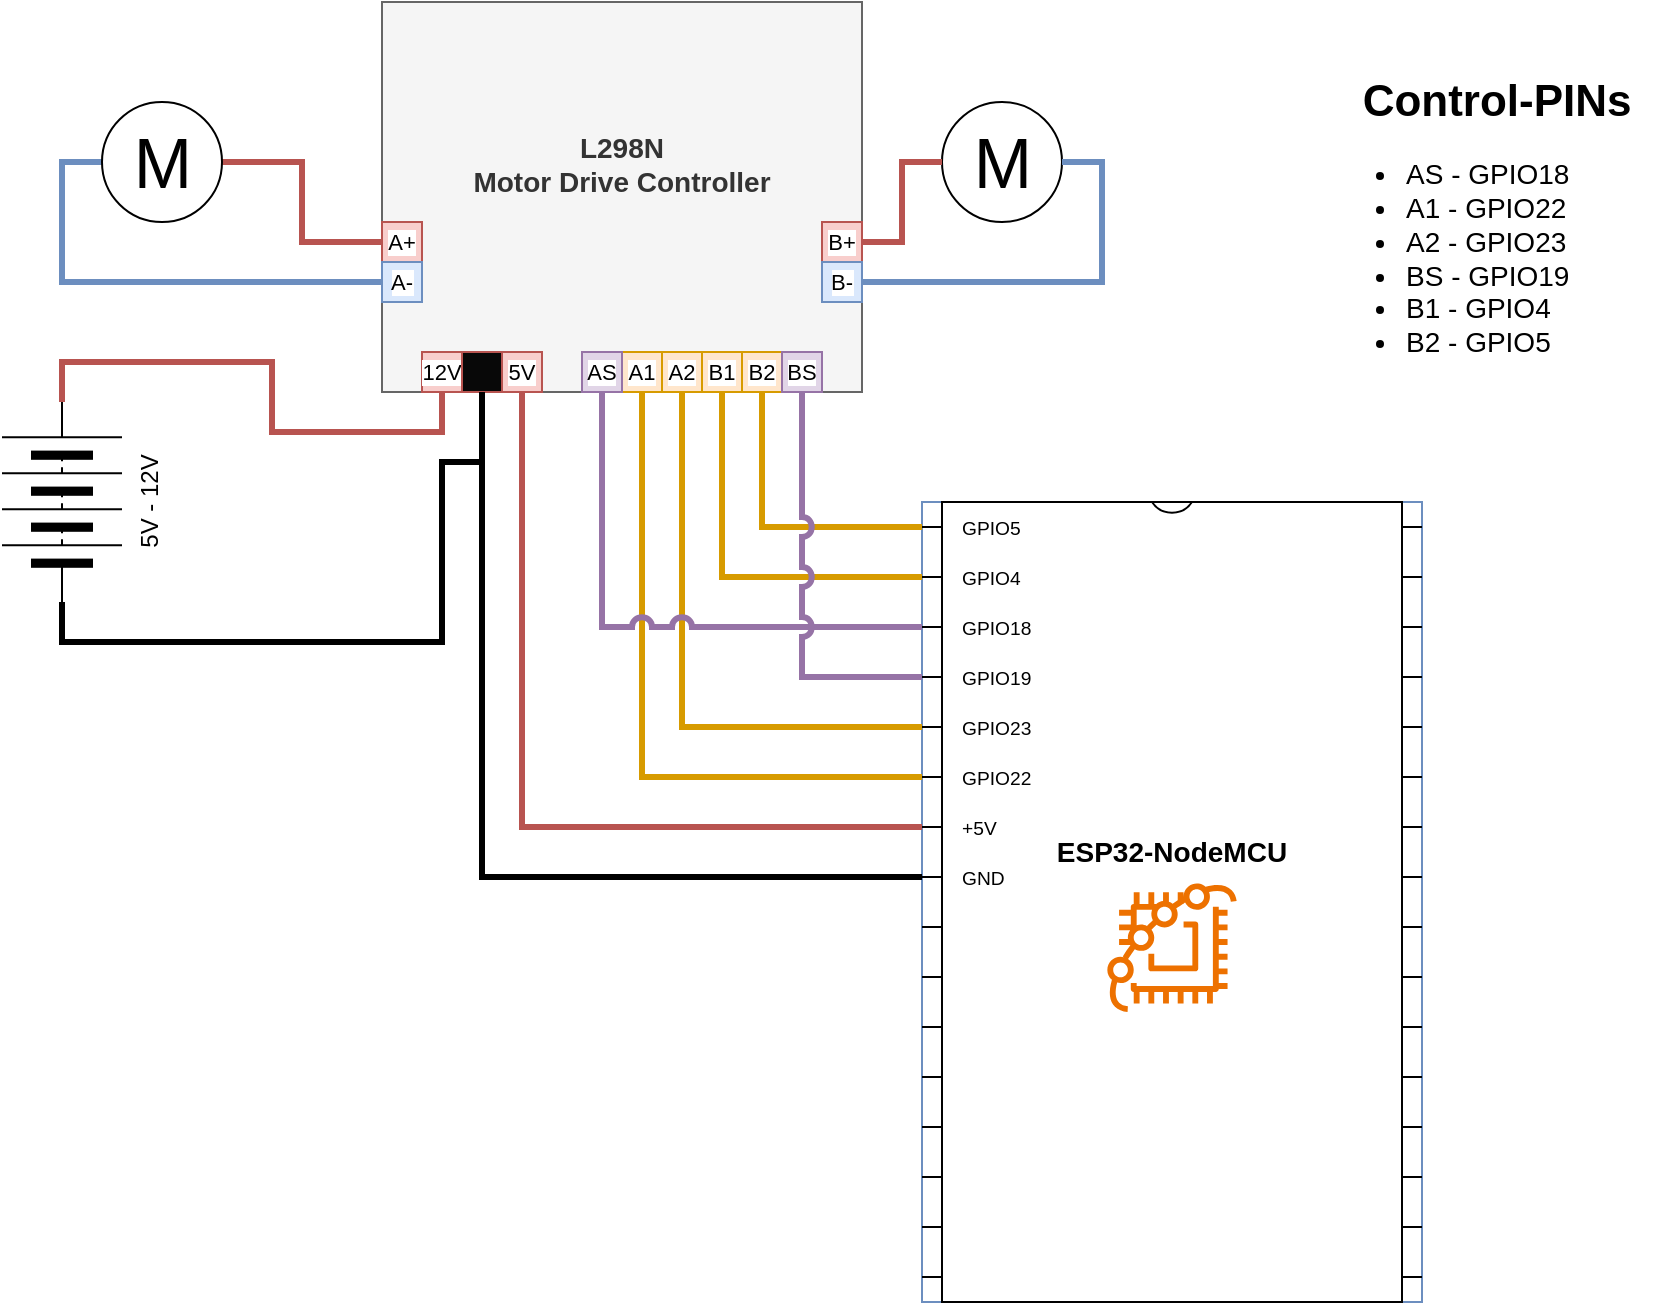 <mxfile version="24.7.17">
  <diagram name="Page-1" id="16e2658f-23c8-b752-8be9-c03fbebb8bbe">
    <mxGraphModel dx="1232" dy="1187" grid="1" gridSize="10" guides="1" tooltips="1" connect="1" arrows="1" fold="1" page="1" pageScale="1" pageWidth="1100" pageHeight="850" background="none" math="0" shadow="0">
      <root>
        <mxCell id="0" />
        <mxCell id="1" parent="0" />
        <mxCell id="GLSl7IZd2Jmq9ypKJ_qu-27" style="edgeStyle=orthogonalEdgeStyle;shape=connector;rounded=0;orthogonalLoop=1;jettySize=auto;html=1;exitX=1;exitY=0.5;exitDx=0;exitDy=0;entryX=0.5;entryY=1;entryDx=0;entryDy=0;strokeColor=#b85450;align=center;verticalAlign=middle;fontFamily=Helvetica;fontSize=11;fontColor=default;labelBackgroundColor=default;endArrow=none;endFill=0;strokeWidth=3;fillColor=#f8cecc;" edge="1" parent="1" source="GLSl7IZd2Jmq9ypKJ_qu-1" target="GLSl7IZd2Jmq9ypKJ_qu-24">
          <mxGeometry relative="1" as="geometry" />
        </mxCell>
        <mxCell id="GLSl7IZd2Jmq9ypKJ_qu-39" style="edgeStyle=orthogonalEdgeStyle;shape=connector;rounded=0;orthogonalLoop=1;jettySize=auto;html=1;exitX=0;exitY=0.5;exitDx=0;exitDy=0;entryX=0.5;entryY=1;entryDx=0;entryDy=0;strokeColor=default;align=center;verticalAlign=middle;fontFamily=Helvetica;fontSize=11;fontColor=default;labelBackgroundColor=default;endArrow=none;endFill=0;strokeWidth=3;" edge="1" parent="1" source="GLSl7IZd2Jmq9ypKJ_qu-1" target="GLSl7IZd2Jmq9ypKJ_qu-25">
          <mxGeometry relative="1" as="geometry">
            <Array as="points">
              <mxPoint x="80" y="480" />
              <mxPoint x="270" y="480" />
              <mxPoint x="270" y="390" />
              <mxPoint x="290" y="390" />
            </Array>
          </mxGeometry>
        </mxCell>
        <mxCell id="GLSl7IZd2Jmq9ypKJ_qu-1" value="5V - 12V" style="pointerEvents=1;verticalLabelPosition=bottom;shadow=0;dashed=0;align=center;html=1;verticalAlign=top;shape=mxgraph.electrical.miscellaneous.batteryStack;flipV=1;rotation=-90;" vertex="1" parent="1">
          <mxGeometry x="30" y="380" width="100" height="60" as="geometry" />
        </mxCell>
        <mxCell id="GLSl7IZd2Jmq9ypKJ_qu-20" style="edgeStyle=orthogonalEdgeStyle;shape=connector;rounded=0;orthogonalLoop=1;jettySize=auto;html=1;exitX=1;exitY=0.5;exitDx=0;exitDy=0;entryX=0;entryY=0.5;entryDx=0;entryDy=0;strokeColor=#b85450;align=center;verticalAlign=middle;fontFamily=Helvetica;fontSize=11;fontColor=default;labelBackgroundColor=default;endArrow=none;endFill=0;strokeWidth=3;fillColor=#f8cecc;" edge="1" parent="1" source="rHC-V5FlD3QcIV5QtM0p-1" target="GLSl7IZd2Jmq9ypKJ_qu-16">
          <mxGeometry relative="1" as="geometry" />
        </mxCell>
        <mxCell id="GLSl7IZd2Jmq9ypKJ_qu-21" style="edgeStyle=orthogonalEdgeStyle;shape=connector;rounded=0;orthogonalLoop=1;jettySize=auto;html=1;exitX=0;exitY=0.5;exitDx=0;exitDy=0;entryX=0;entryY=0.5;entryDx=0;entryDy=0;strokeColor=#6c8ebf;align=center;verticalAlign=middle;fontFamily=Helvetica;fontSize=11;fontColor=default;labelBackgroundColor=default;endArrow=none;endFill=0;strokeWidth=3;fillColor=#dae8fc;" edge="1" parent="1" source="rHC-V5FlD3QcIV5QtM0p-1" target="GLSl7IZd2Jmq9ypKJ_qu-17">
          <mxGeometry relative="1" as="geometry" />
        </mxCell>
        <mxCell id="rHC-V5FlD3QcIV5QtM0p-1" value="M" style="verticalLabelPosition=middle;shadow=0;dashed=0;align=center;html=1;verticalAlign=middle;strokeWidth=1;shape=ellipse;aspect=fixed;fontSize=35;rotation=0;container=0;" parent="1" vertex="1">
          <mxGeometry x="100" y="210" width="60" height="60" as="geometry" />
        </mxCell>
        <mxCell id="GLSl7IZd2Jmq9ypKJ_qu-5" value="&lt;b style=&quot;font-size: 14px;&quot;&gt;&lt;font style=&quot;font-size: 14px;&quot;&gt;L298N&lt;/font&gt;&lt;/b&gt;&lt;div style=&quot;font-size: 14px;&quot;&gt;&lt;b style=&quot;&quot;&gt;&lt;font style=&quot;font-size: 14px;&quot;&gt;Motor Drive Controller&lt;/font&gt;&lt;/b&gt;&lt;/div&gt;&lt;div style=&quot;font-size: 14px;&quot;&gt;&lt;b style=&quot;&quot;&gt;&lt;font style=&quot;font-size: 14px;&quot;&gt;&lt;br&gt;&lt;/font&gt;&lt;/b&gt;&lt;/div&gt;&lt;div style=&quot;font-size: 14px;&quot;&gt;&lt;b style=&quot;&quot;&gt;&lt;font style=&quot;font-size: 14px;&quot;&gt;&lt;br&gt;&lt;/font&gt;&lt;/b&gt;&lt;/div&gt;" style="rounded=0;whiteSpace=wrap;html=1;fillColor=#f5f5f5;strokeColor=#666666;fontColor=#333333;" vertex="1" parent="1">
          <mxGeometry x="240" y="160" width="240" height="195" as="geometry" />
        </mxCell>
        <mxCell id="GLSl7IZd2Jmq9ypKJ_qu-7" value="" style="group;fillColor=none;strokeColor=#6c8ebf;fillStyle=auto;gradientColor=none;glass=0;rounded=0;shadow=0;" vertex="1" connectable="0" parent="1">
          <mxGeometry x="510" y="410" width="250" height="400" as="geometry" />
        </mxCell>
        <mxCell id="rHC-V5FlD3QcIV5QtM0p-12" value="&lt;b&gt;&lt;font style=&quot;font-size: 14px;&quot;&gt;ESP32-NodeMCU&lt;/font&gt;&lt;/b&gt;&lt;div&gt;&lt;b&gt;&lt;font style=&quot;font-size: 14px;&quot;&gt;&lt;br&gt;&lt;/font&gt;&lt;/b&gt;&lt;/div&gt;&lt;div&gt;&lt;b&gt;&lt;font style=&quot;font-size: 14px;&quot;&gt;&lt;br&gt;&lt;/font&gt;&lt;/b&gt;&lt;/div&gt;&lt;div&gt;&lt;b&gt;&lt;font style=&quot;font-size: 14px;&quot;&gt;&lt;br&gt;&lt;/font&gt;&lt;/b&gt;&lt;/div&gt;" style="shadow=0;dashed=0;align=center;html=1;strokeWidth=1;shape=mxgraph.electrical.logic_gates.dual_inline_ic;labelNames=GPIO5,GPIO4,GPIO18,GPIO19,GPIO23,GPIO22,%2B5V,GND;whiteSpace=wrap;labelCount=8;pinLabelType=cust;startPin=n;pinSpacing=25;" parent="GLSl7IZd2Jmq9ypKJ_qu-7" vertex="1">
          <mxGeometry width="250" height="400" as="geometry" />
        </mxCell>
        <mxCell id="GLSl7IZd2Jmq9ypKJ_qu-6" value="" style="sketch=0;outlineConnect=0;fontColor=#232F3E;gradientColor=none;fillColor=#ED7100;strokeColor=none;dashed=0;verticalLabelPosition=bottom;verticalAlign=top;align=center;html=1;fontSize=12;fontStyle=0;aspect=fixed;pointerEvents=1;shape=mxgraph.aws4.braket_chip;" vertex="1" parent="GLSl7IZd2Jmq9ypKJ_qu-7">
          <mxGeometry x="92.5" y="189.996" width="65" height="65" as="geometry" />
        </mxCell>
        <mxCell id="GLSl7IZd2Jmq9ypKJ_qu-8" value="M" style="verticalLabelPosition=middle;shadow=0;dashed=0;align=center;html=1;verticalAlign=middle;strokeWidth=1;shape=ellipse;aspect=fixed;fontSize=35;rotation=0;container=0;" vertex="1" parent="1">
          <mxGeometry x="520" y="210" width="60" height="60" as="geometry" />
        </mxCell>
        <mxCell id="GLSl7IZd2Jmq9ypKJ_qu-16" value="A+" style="whiteSpace=wrap;html=1;aspect=fixed;fontFamily=Helvetica;fontSize=11;labelBackgroundColor=default;fillColor=#f8cecc;strokeColor=#b85450;" vertex="1" parent="1">
          <mxGeometry x="240" y="270" width="20" height="20" as="geometry" />
        </mxCell>
        <mxCell id="GLSl7IZd2Jmq9ypKJ_qu-17" value="A-" style="whiteSpace=wrap;html=1;aspect=fixed;fontFamily=Helvetica;fontSize=11;labelBackgroundColor=default;fillColor=#dae8fc;strokeColor=#6c8ebf;" vertex="1" parent="1">
          <mxGeometry x="240" y="290" width="20" height="20" as="geometry" />
        </mxCell>
        <mxCell id="GLSl7IZd2Jmq9ypKJ_qu-22" style="edgeStyle=orthogonalEdgeStyle;shape=connector;rounded=0;orthogonalLoop=1;jettySize=auto;html=1;exitX=1;exitY=0.5;exitDx=0;exitDy=0;entryX=0;entryY=0.5;entryDx=0;entryDy=0;strokeColor=#b85450;align=center;verticalAlign=middle;fontFamily=Helvetica;fontSize=11;fontColor=default;labelBackgroundColor=default;endArrow=none;endFill=0;strokeWidth=3;fillColor=#f8cecc;" edge="1" parent="1" source="GLSl7IZd2Jmq9ypKJ_qu-18" target="GLSl7IZd2Jmq9ypKJ_qu-8">
          <mxGeometry relative="1" as="geometry" />
        </mxCell>
        <mxCell id="GLSl7IZd2Jmq9ypKJ_qu-18" value="B+" style="whiteSpace=wrap;html=1;aspect=fixed;fontFamily=Helvetica;fontSize=11;labelBackgroundColor=default;fillColor=#f8cecc;strokeColor=#b85450;" vertex="1" parent="1">
          <mxGeometry x="460" y="270" width="20" height="20" as="geometry" />
        </mxCell>
        <mxCell id="GLSl7IZd2Jmq9ypKJ_qu-23" style="edgeStyle=orthogonalEdgeStyle;shape=connector;rounded=0;orthogonalLoop=1;jettySize=auto;html=1;exitX=1;exitY=0.5;exitDx=0;exitDy=0;entryX=1;entryY=0.5;entryDx=0;entryDy=0;strokeColor=#6c8ebf;align=center;verticalAlign=middle;fontFamily=Helvetica;fontSize=11;fontColor=default;labelBackgroundColor=default;endArrow=none;endFill=0;strokeWidth=3;fillColor=#dae8fc;" edge="1" parent="1" source="GLSl7IZd2Jmq9ypKJ_qu-19" target="GLSl7IZd2Jmq9ypKJ_qu-8">
          <mxGeometry relative="1" as="geometry" />
        </mxCell>
        <mxCell id="GLSl7IZd2Jmq9ypKJ_qu-19" value="B-" style="whiteSpace=wrap;html=1;aspect=fixed;fontFamily=Helvetica;fontSize=11;labelBackgroundColor=default;fillColor=#dae8fc;strokeColor=#6c8ebf;" vertex="1" parent="1">
          <mxGeometry x="460" y="290" width="20" height="20" as="geometry" />
        </mxCell>
        <mxCell id="GLSl7IZd2Jmq9ypKJ_qu-24" value="12V" style="whiteSpace=wrap;html=1;aspect=fixed;fontFamily=Helvetica;fontSize=11;labelBackgroundColor=default;fillColor=#f8cecc;strokeColor=#b85450;" vertex="1" parent="1">
          <mxGeometry x="260" y="335" width="20" height="20" as="geometry" />
        </mxCell>
        <mxCell id="GLSl7IZd2Jmq9ypKJ_qu-25" value="" style="whiteSpace=wrap;html=1;aspect=fixed;fontFamily=Helvetica;fontSize=11;labelBackgroundColor=default;fillColor=#080808;strokeColor=#b85450;" vertex="1" parent="1">
          <mxGeometry x="280" y="335" width="20" height="20" as="geometry" />
        </mxCell>
        <mxCell id="GLSl7IZd2Jmq9ypKJ_qu-26" value="5V" style="whiteSpace=wrap;html=1;aspect=fixed;fontFamily=Helvetica;fontSize=11;labelBackgroundColor=default;fillColor=#f8cecc;strokeColor=#b85450;" vertex="1" parent="1">
          <mxGeometry x="300" y="335" width="20" height="20" as="geometry" />
        </mxCell>
        <mxCell id="GLSl7IZd2Jmq9ypKJ_qu-29" style="edgeStyle=orthogonalEdgeStyle;shape=connector;rounded=0;orthogonalLoop=1;jettySize=auto;html=1;exitX=0.5;exitY=1;exitDx=0;exitDy=0;entryX=0;entryY=0;entryDx=0;entryDy=162.5;entryPerimeter=0;strokeColor=#b85450;align=center;verticalAlign=middle;fontFamily=Helvetica;fontSize=11;fontColor=default;labelBackgroundColor=default;endArrow=none;endFill=0;strokeWidth=3;fillColor=#f8cecc;" edge="1" parent="1" source="GLSl7IZd2Jmq9ypKJ_qu-26" target="rHC-V5FlD3QcIV5QtM0p-12">
          <mxGeometry relative="1" as="geometry" />
        </mxCell>
        <mxCell id="GLSl7IZd2Jmq9ypKJ_qu-31" value="A1" style="whiteSpace=wrap;html=1;aspect=fixed;fontFamily=Helvetica;fontSize=11;labelBackgroundColor=default;fillColor=#ffe6cc;strokeColor=#d79b00;" vertex="1" parent="1">
          <mxGeometry x="360" y="335" width="20" height="20" as="geometry" />
        </mxCell>
        <mxCell id="GLSl7IZd2Jmq9ypKJ_qu-32" value="B1" style="whiteSpace=wrap;html=1;aspect=fixed;fontFamily=Helvetica;fontSize=11;labelBackgroundColor=default;fillColor=#ffe6cc;strokeColor=#d79b00;" vertex="1" parent="1">
          <mxGeometry x="400" y="335" width="20" height="20" as="geometry" />
        </mxCell>
        <mxCell id="GLSl7IZd2Jmq9ypKJ_qu-33" value="A2" style="whiteSpace=wrap;html=1;aspect=fixed;fontFamily=Helvetica;fontSize=11;labelBackgroundColor=default;fillColor=#ffe6cc;strokeColor=#d79b00;" vertex="1" parent="1">
          <mxGeometry x="380" y="335" width="20" height="20" as="geometry" />
        </mxCell>
        <mxCell id="GLSl7IZd2Jmq9ypKJ_qu-34" value="AS" style="whiteSpace=wrap;html=1;aspect=fixed;fontFamily=Helvetica;fontSize=11;labelBackgroundColor=default;fillColor=#e1d5e7;strokeColor=#9673a6;" vertex="1" parent="1">
          <mxGeometry x="340" y="335" width="20" height="20" as="geometry" />
        </mxCell>
        <mxCell id="GLSl7IZd2Jmq9ypKJ_qu-35" value="B2" style="whiteSpace=wrap;html=1;aspect=fixed;fontFamily=Helvetica;fontSize=11;labelBackgroundColor=default;fillColor=#ffe6cc;strokeColor=#d79b00;" vertex="1" parent="1">
          <mxGeometry x="420" y="335" width="20" height="20" as="geometry" />
        </mxCell>
        <mxCell id="GLSl7IZd2Jmq9ypKJ_qu-36" value="BS" style="whiteSpace=wrap;html=1;aspect=fixed;fontFamily=Helvetica;fontSize=11;labelBackgroundColor=default;fillColor=#e1d5e7;strokeColor=#9673a6;" vertex="1" parent="1">
          <mxGeometry x="440" y="335" width="20" height="20" as="geometry" />
        </mxCell>
        <mxCell id="GLSl7IZd2Jmq9ypKJ_qu-40" style="edgeStyle=orthogonalEdgeStyle;shape=connector;rounded=0;orthogonalLoop=1;jettySize=auto;html=1;exitX=0;exitY=0;exitDx=0;exitDy=187.5;exitPerimeter=0;entryX=0.5;entryY=1;entryDx=0;entryDy=0;strokeColor=default;align=center;verticalAlign=middle;fontFamily=Helvetica;fontSize=11;fontColor=default;labelBackgroundColor=default;endArrow=none;endFill=0;strokeWidth=3;" edge="1" parent="1" source="rHC-V5FlD3QcIV5QtM0p-12" target="GLSl7IZd2Jmq9ypKJ_qu-25">
          <mxGeometry relative="1" as="geometry" />
        </mxCell>
        <mxCell id="GLSl7IZd2Jmq9ypKJ_qu-41" style="edgeStyle=orthogonalEdgeStyle;shape=connector;rounded=0;orthogonalLoop=1;jettySize=auto;html=1;entryX=0.5;entryY=1;entryDx=0;entryDy=0;strokeColor=#d79b00;align=center;verticalAlign=middle;fontFamily=Helvetica;fontSize=11;fontColor=default;labelBackgroundColor=default;endArrow=none;endFill=0;fillColor=#ffe6cc;strokeWidth=3;exitX=0;exitY=0;exitDx=0;exitDy=12.5;exitPerimeter=0;" edge="1" parent="1" source="rHC-V5FlD3QcIV5QtM0p-12" target="GLSl7IZd2Jmq9ypKJ_qu-35">
          <mxGeometry relative="1" as="geometry">
            <mxPoint x="510" y="420" as="sourcePoint" />
          </mxGeometry>
        </mxCell>
        <mxCell id="GLSl7IZd2Jmq9ypKJ_qu-42" style="edgeStyle=orthogonalEdgeStyle;shape=connector;rounded=0;orthogonalLoop=1;jettySize=auto;html=1;exitX=0;exitY=0;exitDx=0;exitDy=37.5;exitPerimeter=0;entryX=0.5;entryY=1;entryDx=0;entryDy=0;strokeColor=#d79b00;align=center;verticalAlign=middle;fontFamily=Helvetica;fontSize=11;fontColor=default;labelBackgroundColor=default;endArrow=none;endFill=0;fillColor=#ffe6cc;strokeWidth=3;" edge="1" parent="1" source="rHC-V5FlD3QcIV5QtM0p-12" target="GLSl7IZd2Jmq9ypKJ_qu-32">
          <mxGeometry relative="1" as="geometry" />
        </mxCell>
        <mxCell id="GLSl7IZd2Jmq9ypKJ_qu-44" style="edgeStyle=orthogonalEdgeStyle;shape=connector;rounded=0;orthogonalLoop=1;jettySize=auto;html=1;exitX=0;exitY=0;exitDx=0;exitDy=137.5;exitPerimeter=0;entryX=0.5;entryY=1;entryDx=0;entryDy=0;strokeColor=#d79b00;align=center;verticalAlign=middle;fontFamily=Helvetica;fontSize=11;fontColor=default;labelBackgroundColor=default;endArrow=none;endFill=0;fillColor=#ffe6cc;strokeWidth=3;" edge="1" parent="1" source="rHC-V5FlD3QcIV5QtM0p-12" target="GLSl7IZd2Jmq9ypKJ_qu-31">
          <mxGeometry relative="1" as="geometry" />
        </mxCell>
        <mxCell id="GLSl7IZd2Jmq9ypKJ_qu-45" style="edgeStyle=orthogonalEdgeStyle;shape=connector;rounded=0;orthogonalLoop=1;jettySize=auto;html=1;exitX=0;exitY=0;exitDx=0;exitDy=112.5;exitPerimeter=0;entryX=0.5;entryY=1;entryDx=0;entryDy=0;strokeColor=#d79b00;align=center;verticalAlign=middle;fontFamily=Helvetica;fontSize=11;fontColor=default;labelBackgroundColor=default;endArrow=none;endFill=0;fillColor=#ffe6cc;strokeWidth=3;" edge="1" parent="1" source="rHC-V5FlD3QcIV5QtM0p-12" target="GLSl7IZd2Jmq9ypKJ_qu-33">
          <mxGeometry relative="1" as="geometry" />
        </mxCell>
        <mxCell id="GLSl7IZd2Jmq9ypKJ_qu-46" style="edgeStyle=orthogonalEdgeStyle;shape=connector;rounded=0;orthogonalLoop=1;jettySize=auto;html=1;entryX=0.5;entryY=1;entryDx=0;entryDy=0;strokeColor=#9673a6;align=center;verticalAlign=middle;fontFamily=Helvetica;fontSize=11;fontColor=default;labelBackgroundColor=default;endArrow=none;endFill=0;jumpStyle=arc;fillColor=#e1d5e7;strokeWidth=3;exitX=0;exitY=0;exitDx=0;exitDy=62.5;exitPerimeter=0;" edge="1" parent="1" source="rHC-V5FlD3QcIV5QtM0p-12" target="GLSl7IZd2Jmq9ypKJ_qu-34">
          <mxGeometry relative="1" as="geometry">
            <mxPoint x="510" y="480" as="sourcePoint" />
          </mxGeometry>
        </mxCell>
        <mxCell id="GLSl7IZd2Jmq9ypKJ_qu-47" style="edgeStyle=orthogonalEdgeStyle;shape=connector;rounded=0;orthogonalLoop=1;jettySize=auto;html=1;exitX=0;exitY=0;exitDx=0;exitDy=87.5;exitPerimeter=0;entryX=0.5;entryY=1;entryDx=0;entryDy=0;strokeColor=#9673a6;align=center;verticalAlign=middle;fontFamily=Helvetica;fontSize=11;fontColor=default;labelBackgroundColor=default;endArrow=none;endFill=0;jumpStyle=arc;fillColor=#e1d5e7;strokeWidth=3;" edge="1" parent="1" source="rHC-V5FlD3QcIV5QtM0p-12" target="GLSl7IZd2Jmq9ypKJ_qu-36">
          <mxGeometry relative="1" as="geometry" />
        </mxCell>
        <mxCell id="GLSl7IZd2Jmq9ypKJ_qu-48" value="&lt;h1 style=&quot;margin-top: 0px;&quot;&gt;&amp;nbsp; &amp;nbsp;Control-PINs&lt;/h1&gt;&lt;p&gt;&lt;/p&gt;&lt;ul style=&quot;font-size: 14px;&quot;&gt;&lt;li&gt;AS - GPIO18&lt;/li&gt;&lt;li&gt;A1 -&amp;nbsp;GPIO22&lt;/li&gt;&lt;li&gt;A2 -&amp;nbsp;GPIO23&lt;/li&gt;&lt;li&gt;BS -&amp;nbsp;GPIO19&lt;/li&gt;&lt;li&gt;B1 -&amp;nbsp;GPIO4&lt;/li&gt;&lt;li&gt;B2 -&amp;nbsp;GPIO5&lt;/li&gt;&lt;/ul&gt;" style="text;html=1;whiteSpace=wrap;overflow=hidden;rounded=0;fontFamily=Helvetica;fontSize=11;fontColor=default;labelBackgroundColor=default;strokeWidth=1;" vertex="1" parent="1">
          <mxGeometry x="710" y="190" width="170" height="160" as="geometry" />
        </mxCell>
      </root>
    </mxGraphModel>
  </diagram>
</mxfile>
